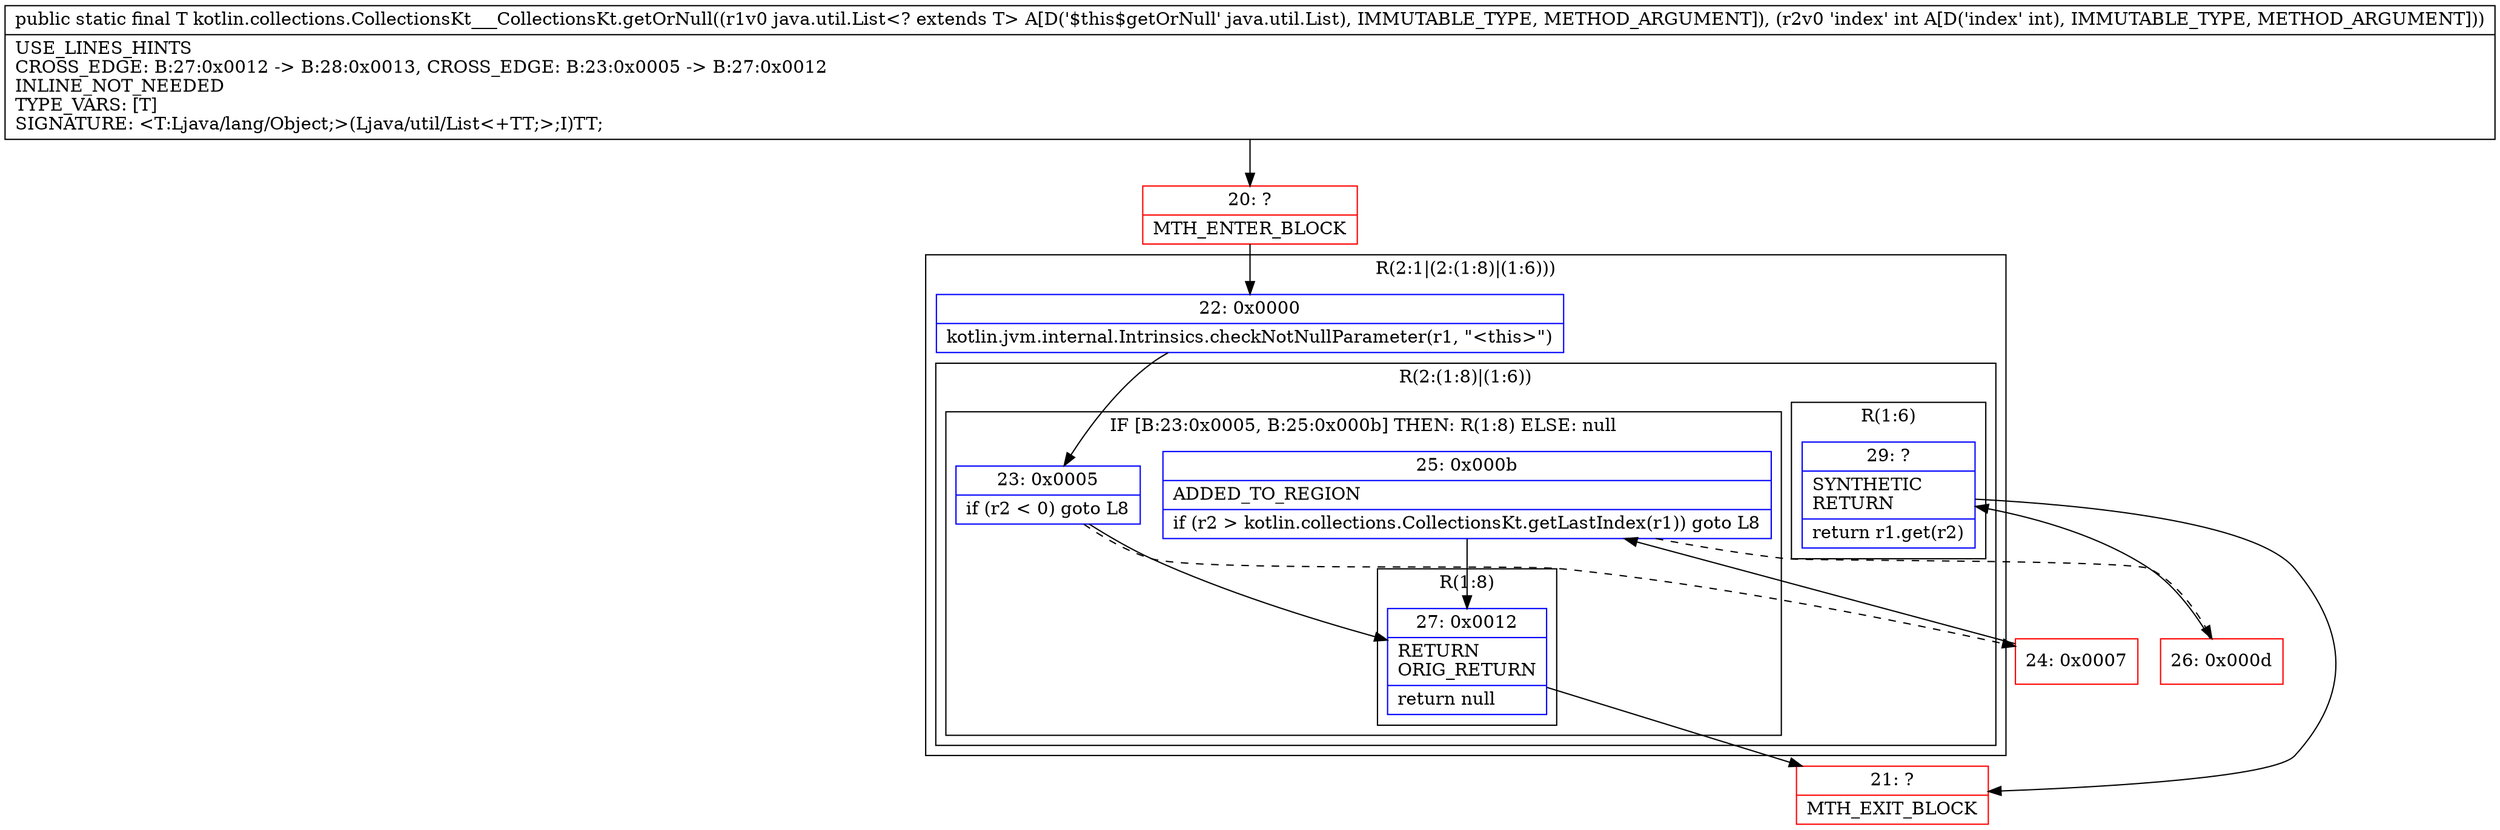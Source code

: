 digraph "CFG forkotlin.collections.CollectionsKt___CollectionsKt.getOrNull(Ljava\/util\/List;I)Ljava\/lang\/Object;" {
subgraph cluster_Region_1945835329 {
label = "R(2:1|(2:(1:8)|(1:6)))";
node [shape=record,color=blue];
Node_22 [shape=record,label="{22\:\ 0x0000|kotlin.jvm.internal.Intrinsics.checkNotNullParameter(r1, \"\<this\>\")\l}"];
subgraph cluster_Region_1277239377 {
label = "R(2:(1:8)|(1:6))";
node [shape=record,color=blue];
subgraph cluster_IfRegion_608898156 {
label = "IF [B:23:0x0005, B:25:0x000b] THEN: R(1:8) ELSE: null";
node [shape=record,color=blue];
Node_23 [shape=record,label="{23\:\ 0x0005|if (r2 \< 0) goto L8\l}"];
Node_25 [shape=record,label="{25\:\ 0x000b|ADDED_TO_REGION\l|if (r2 \> kotlin.collections.CollectionsKt.getLastIndex(r1)) goto L8\l}"];
subgraph cluster_Region_1630100133 {
label = "R(1:8)";
node [shape=record,color=blue];
Node_27 [shape=record,label="{27\:\ 0x0012|RETURN\lORIG_RETURN\l|return null\l}"];
}
}
subgraph cluster_Region_1254299870 {
label = "R(1:6)";
node [shape=record,color=blue];
Node_29 [shape=record,label="{29\:\ ?|SYNTHETIC\lRETURN\l|return r1.get(r2)\l}"];
}
}
}
Node_20 [shape=record,color=red,label="{20\:\ ?|MTH_ENTER_BLOCK\l}"];
Node_24 [shape=record,color=red,label="{24\:\ 0x0007}"];
Node_26 [shape=record,color=red,label="{26\:\ 0x000d}"];
Node_21 [shape=record,color=red,label="{21\:\ ?|MTH_EXIT_BLOCK\l}"];
MethodNode[shape=record,label="{public static final T kotlin.collections.CollectionsKt___CollectionsKt.getOrNull((r1v0 java.util.List\<? extends T\> A[D('$this$getOrNull' java.util.List), IMMUTABLE_TYPE, METHOD_ARGUMENT]), (r2v0 'index' int A[D('index' int), IMMUTABLE_TYPE, METHOD_ARGUMENT]))  | USE_LINES_HINTS\lCROSS_EDGE: B:27:0x0012 \-\> B:28:0x0013, CROSS_EDGE: B:23:0x0005 \-\> B:27:0x0012\lINLINE_NOT_NEEDED\lTYPE_VARS: [T]\lSIGNATURE: \<T:Ljava\/lang\/Object;\>(Ljava\/util\/List\<+TT;\>;I)TT;\l}"];
MethodNode -> Node_20;Node_22 -> Node_23;
Node_23 -> Node_24[style=dashed];
Node_23 -> Node_27;
Node_25 -> Node_26[style=dashed];
Node_25 -> Node_27;
Node_27 -> Node_21;
Node_29 -> Node_21;
Node_20 -> Node_22;
Node_24 -> Node_25;
Node_26 -> Node_29;
}

